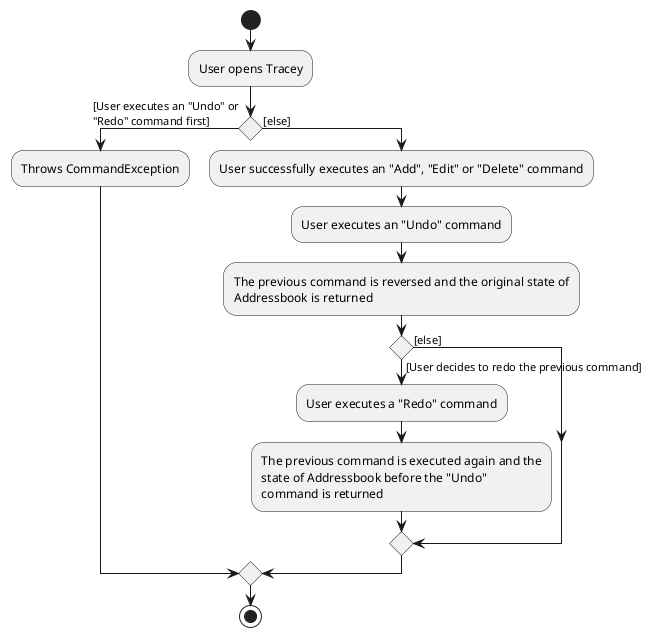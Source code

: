 @startuml
'https://plantuml.com/activity-diagram-beta

start
:User opens Tracey;

if () then ([User executes an "Undo" or
"Redo" command first])
    :Throws CommandException;
    else ([else])
    :User successfully executes an "Add", "Edit" or "Delete" command;
    :User executes an "Undo" command;
    :The previous command is reversed and the original state of
    Addressbook is returned;

    if () then ([User decides to redo the previous command])
        :User executes a "Redo" command;
        :The previous command is executed again and the
        state of Addressbook before the "Undo"
        command is returned;
    else ([else])
   endif
endif
stop
@enduml

